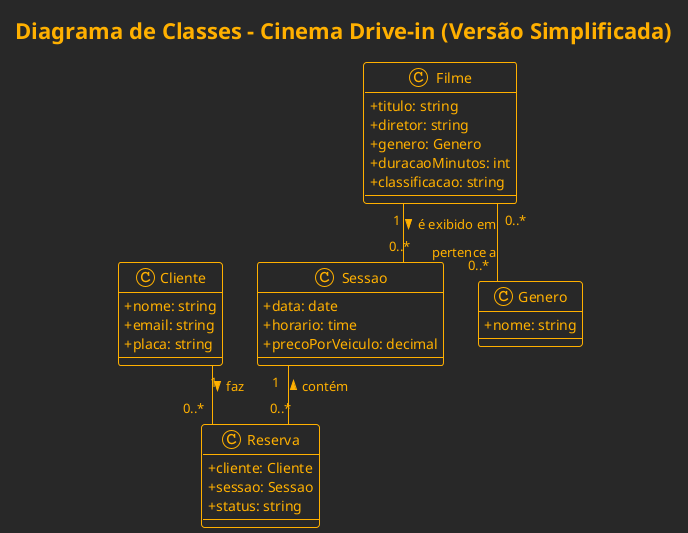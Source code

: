 @startuml DriveInCinema
' Título do Diagrama
title Diagrama de Classes - Cinema Drive-in (Versão Simplificada)

' Estilo (Opcional, para melhorar a aparência)
!theme crt-amber
skinparam classAttributeIconSize 0
skinparam linetype ortho

' --- Entidades Principais ---

class Cliente {
  + nome: string
  + email: string
  + placa: string
}

class Reserva {
  + cliente: Cliente
  + sessao: Sessao
  + status: string
}

class Sessao {
  + data: date
  + horario: time
  + precoPorVeiculo: decimal
}

class Filme {
  + titulo: string
  + diretor: string
  + genero: Genero
  + duracaoMinutos: int
  + classificacao: string
}


class Genero {
  + nome: string
}


' --- Relacionamentos ---

' Relações 1:N (Um-para-Muitos)
Cliente "1" -- "0..*" Reserva : faz >
Filme "1" -- "0..*" Sessao : é exibido em >
Sessao "1" -- "0..*" Reserva : contém <

' Relação N:N (Muitos-para-Muitos)
' Um filme pode ter vários gêneros, e um gênero pode ter vários filmes.
Filme "0..*" -- "0..*" Genero : pertence a

@enduml